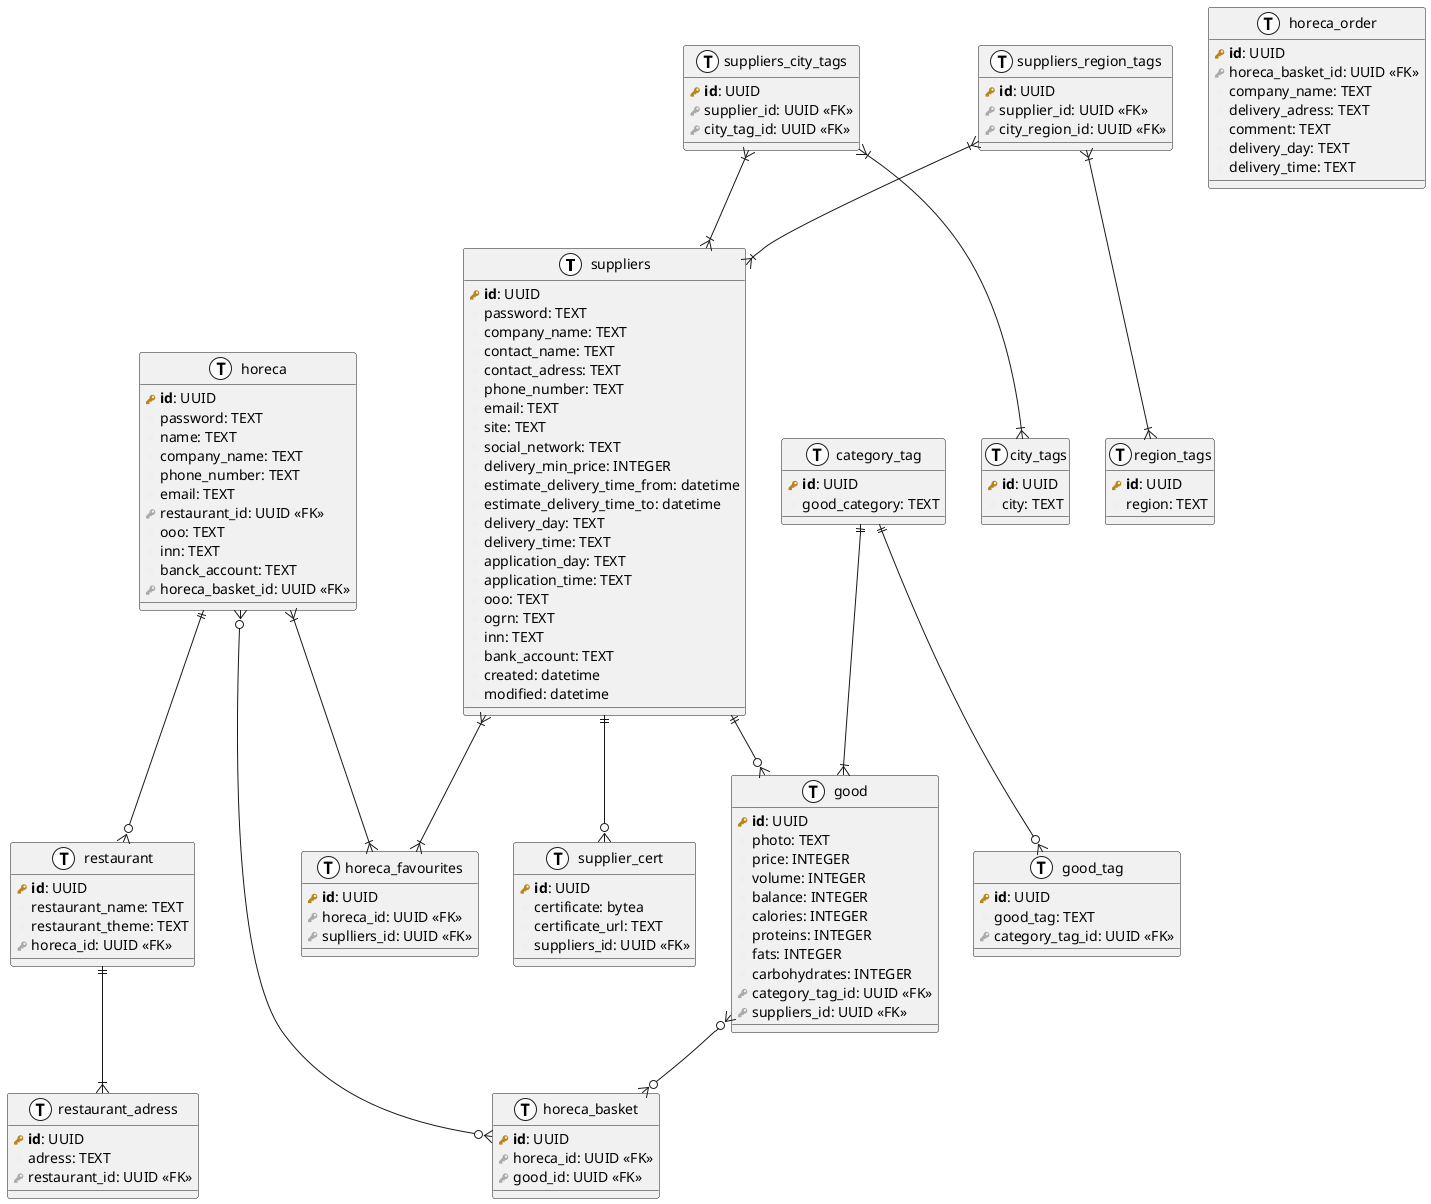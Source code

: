 @startuml
!define primary_key(x) <b><color:#b8861b><&key></color> x</b>
!define foreign_key(x) <color:#aaaaaa><&key></color> x
!define column(x) <color:#efefef><&media-record></color> x
!define table(x) entity x << (T, white) >>

table( suppliers ){
    /'Таблица поставщик'/
    primary_key( id ): UUID
    column( password ): TEXT /'пароль поставщика'/
    column( company_name ): TEXT /'название компании'/
    column( contact_name ): TEXT /'имя поставщика'/
    column( contact_adress ): TEXT /'адрес поставщика'/
    column( phone_number ): TEXT /'номер телефона поставщика'/
    column( email ): TEXT /'почта поставщика'/
    column( site ): TEXT /'сайт поставщика'/
    column( social_network ): TEXT /'социальные сети поставщика'/
    column( delivery_min_price ): INTEGER /'минимальная цена товара'/
    column( estimate_delivery_time_from ): datetime /'предполагаемое время доставки от'/
    column( estimate_delivery_time_to ): datetime /'предполагаемое время доставки до'/
    column( delivery_day ): TEXT /'дни доставки (пн, вт, ср и тд)'/
    column( delivery_time ): TEXT /'время доставки'/
    column( application_day ): TEXT /'дни приема заявок (пн, вт, ср и тд)'/
    column( application_time ): TEXT /'время приема заявок'/
    column( ooo ): TEXT /'ООО,ИП'/
    column( ogrn ): TEXT /'ОГРН'/
    column( inn ): TEXT /'ИНН'/
    column( bank_account ): TEXT /'расчетный счет'/
    column( created ): datetime /'дата создания карточки поставщика'/
    column( modified ): datetime /'дата изменения карточки поставщика'/
}

table( city_tags ){
    /'Таблица тегов городов'/
    primary_key( id ): UUID
    column( city ): TEXT /'Название города'/
}

table( region_tags ){
    /'Таблица тегов регионов'/
    primary_key( id ): UUID
    column( region ): TEXT /'Название региона'/
}

table( suppliers_city_tags ){
    primary_key( id ): UUID
    foreign_key( supplier_id ): UUID <<FK>>
    foreign_key( city_tag_id ): UUID <<FK>>
}

table( suppliers_region_tags ){
    primary_key( id ): UUID
    foreign_key( supplier_id ): UUID <<FK>>
    foreign_key( city_region_id ): UUID <<FK>>
}

table( supplier_cert ){
    /'Таблица сертификатов клиента'/
    primary_key( id ): UUID
    column( certificate ): bytea
    column( certificate_url): TEXT
    column( suppliers_id ): UUID <<FK>>
}

table( good ){
    /'Таблица товаров'/
    primary_key( id ): UUID
    column( photo ): TEXT /'Путь до фотографии с товаром'/
    column( price ): INTEGER /'Цена за единицу'/
    column( volume ): INTEGER  /'Объем'/
    column( balance ): INTEGER /'Остаток'/
    column( calories ): INTEGER /'Калории'/
    column( proteins ): INTEGER /'Белки'/
    column( fats ): INTEGER /'Жиры'/
    column( carbohydrates ): INTEGER /'Углеводы'/
    foreign_key( category_tag_id ): UUID <<FK>>
    foreign_key( suppliers_id ): UUID <<FK>>
}

table( good_tag ){
    /'Таблица тэгов товаров'/
    primary_key( id ): UUID
    column( good_tag ): TEXT
    foreign_key( category_tag_id ): UUID <<FK>>
}

table( category_tag ){
    /'Таблица категорий товаров'/
    primary_key( id ): UUID
    column( good_category ): TEXT /'Название категории товара'/
}

table( horeca ){
    primary_key( id ): UUID 
    column( password ): TEXT /'Пароль хореки'/
    column( name ): TEXT /'Имя хореки'/
    column( company_name ): TEXT /'Название компании хореки'/
    column( phone_number ): TEXT /'Номер телефона хореки'/
    column( email ): TEXT /'имейл хореки'/
    foreign_key( restaurant_id ): UUID <<FK>> /'Рестораны хореки'/
    column( ooo ): TEXT /'ООО ИП хореки'/
    column( inn ): TEXT /'ИНН хореки'/
    column( banck_account ): TEXT /'Расчетный счет хореки'/
    foreign_key( horeca_basket_id ): UUID <<FK>> /'Корзина хореки'/
}

table( horeca_favourites ){
    primary_key( id ): UUID
    foreign_key( horeca_id ): UUID <<FK>>
    foreign_key( suplliers_id ): UUID <<FK>>
}

table( restaurant ){
    primary_key( id ): UUID
    column( restaurant_name ): TEXT
    column( restaurant_theme ): TEXT
    foreign_key( horeca_id ): UUID <<FK>>
}

table( restaurant_adress ){
    primary_key( id ): UUID
    column( adress ): TEXT
    foreign_key( restaurant_id ): UUID <<FK>>
}

table( horeca_basket ){
    primary_key( id ): UUID
    foreign_key( horeca_id ): UUID <<FK>>
    foreign_key( good_id ): UUID <<FK>>
}

table( horeca_order ){
    primary_key( id ): UUID
    foreign_key( horeca_basket_id ): UUID <<FK>>
    column( company_name ): TEXT
    column( delivery_adress ): TEXT
    column( comment ): TEXT
    column( delivery_day ): TEXT
    column( delivery_time ): TEXT 
}

suppliers ||--o{ supplier_cert

suppliers_city_tags }|--|{ city_tags
suppliers_city_tags }|--|{ suppliers

suppliers_region_tags }|--|{ region_tags
suppliers_region_tags }|--|{ suppliers

suppliers ||--o{ good

category_tag ||--o{ good_tag
category_tag ||--|{ good

horeca }|--|{ horeca_favourites
suppliers }|--|{ horeca_favourites

restaurant ||--|{ restaurant_adress
horeca ||--o{ restaurant

horeca }o--o{ horeca_basket
good }o--o{ horeca_basket

@enduml